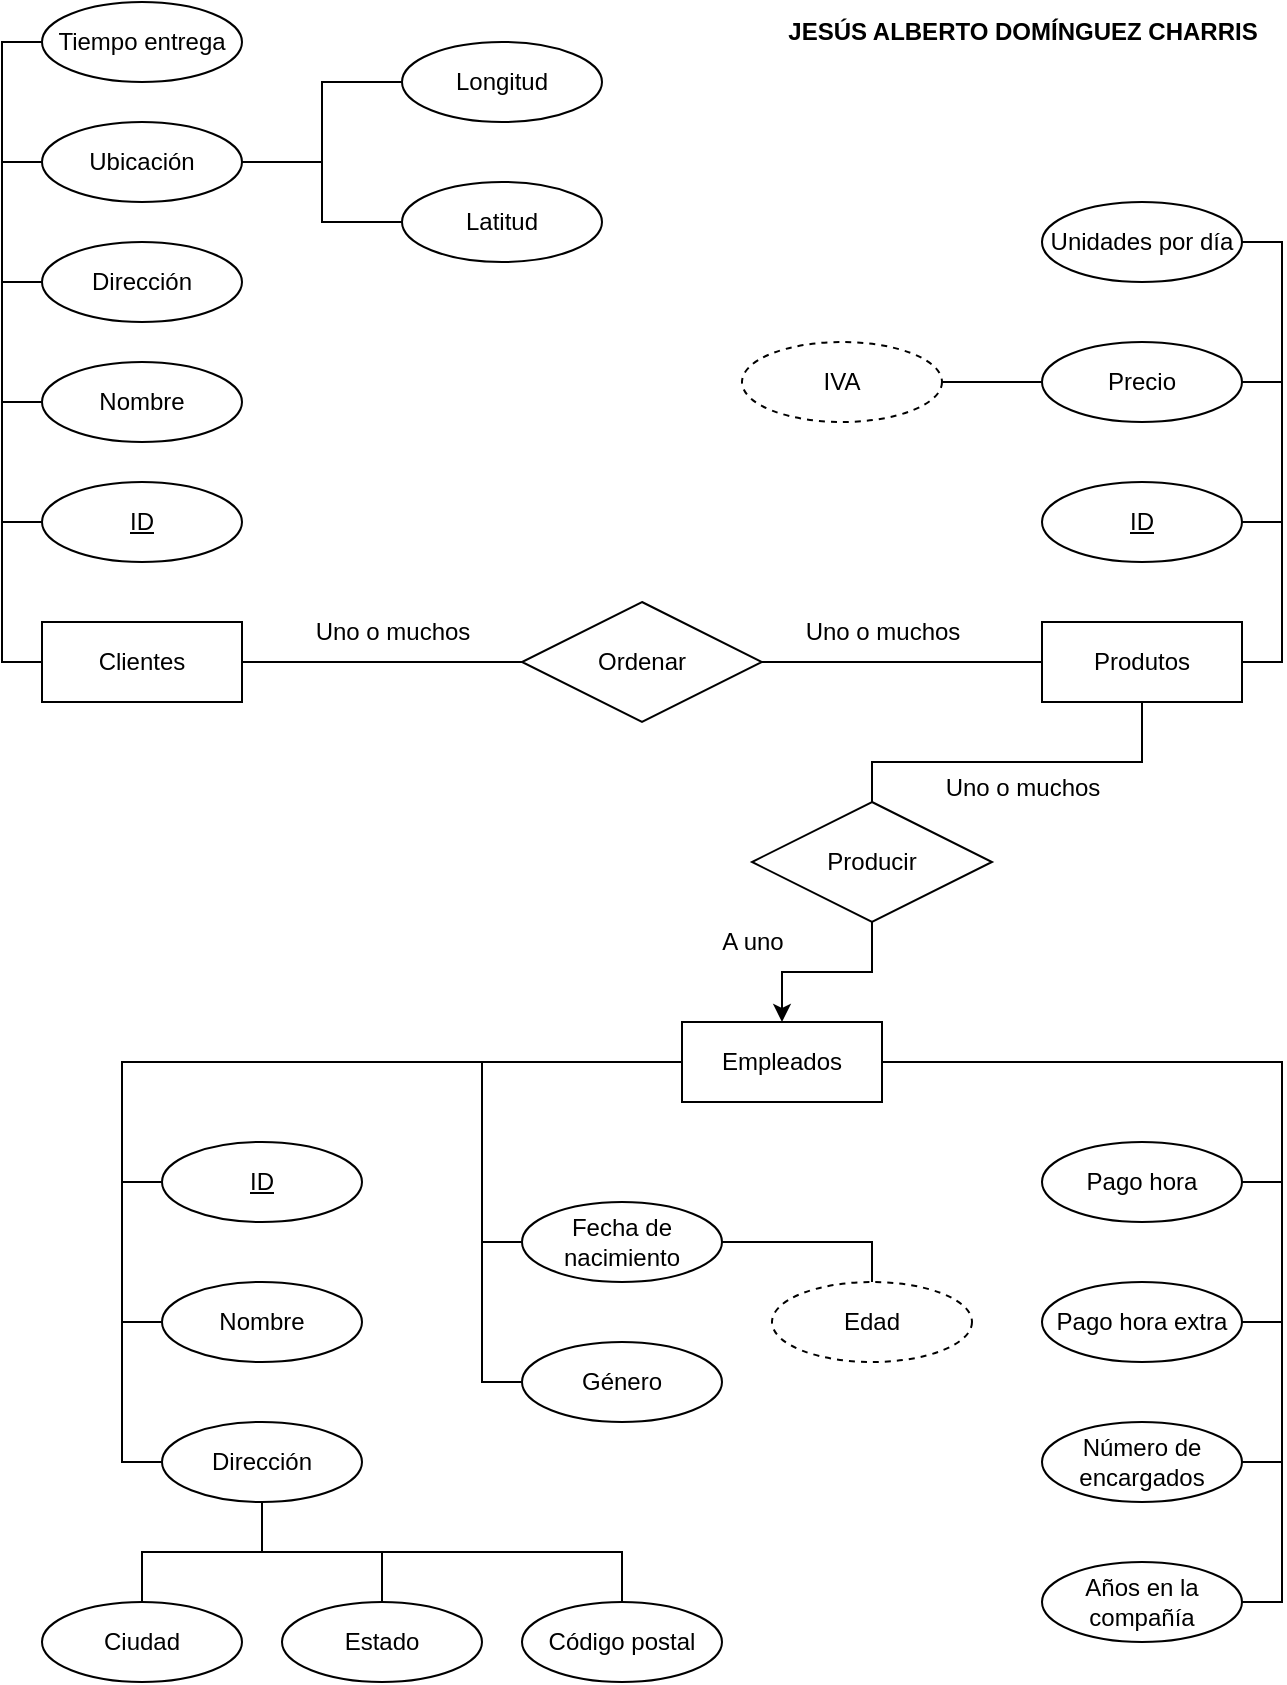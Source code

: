 <mxfile version="21.6.5" type="device">
  <diagram id="R2lEEEUBdFMjLlhIrx00" name="Page-1">
    <mxGraphModel dx="1467" dy="873" grid="1" gridSize="10" guides="1" tooltips="1" connect="1" arrows="1" fold="1" page="1" pageScale="1" pageWidth="850" pageHeight="1100" math="0" shadow="0" extFonts="Permanent Marker^https://fonts.googleapis.com/css?family=Permanent+Marker">
      <root>
        <mxCell id="0" />
        <mxCell id="1" parent="0" />
        <mxCell id="5n9DnabvHOIzad0tQ0xk-1" value="&lt;b&gt;JESÚS ALBERTO DOMÍNGUEZ CHARRIS&lt;/b&gt;" style="text;html=1;align=center;verticalAlign=middle;resizable=0;points=[];autosize=1;strokeColor=none;fillColor=none;" vertex="1" parent="1">
          <mxGeometry x="410" y="80" width="260" height="30" as="geometry" />
        </mxCell>
        <mxCell id="5n9DnabvHOIzad0tQ0xk-2" value="Clientes" style="whiteSpace=wrap;html=1;align=center;" vertex="1" parent="1">
          <mxGeometry x="50" y="390" width="100" height="40" as="geometry" />
        </mxCell>
        <mxCell id="5n9DnabvHOIzad0tQ0xk-19" style="edgeStyle=orthogonalEdgeStyle;rounded=0;orthogonalLoop=1;jettySize=auto;html=1;exitX=0;exitY=0.5;exitDx=0;exitDy=0;entryX=0;entryY=0.5;entryDx=0;entryDy=0;endArrow=none;endFill=0;" edge="1" parent="1" source="5n9DnabvHOIzad0tQ0xk-3" target="5n9DnabvHOIzad0tQ0xk-2">
          <mxGeometry relative="1" as="geometry" />
        </mxCell>
        <mxCell id="5n9DnabvHOIzad0tQ0xk-3" value="ID" style="ellipse;whiteSpace=wrap;html=1;align=center;fontStyle=4;" vertex="1" parent="1">
          <mxGeometry x="50" y="320" width="100" height="40" as="geometry" />
        </mxCell>
        <mxCell id="5n9DnabvHOIzad0tQ0xk-20" style="edgeStyle=orthogonalEdgeStyle;rounded=0;orthogonalLoop=1;jettySize=auto;html=1;exitX=0;exitY=0.5;exitDx=0;exitDy=0;entryX=0;entryY=0.5;entryDx=0;entryDy=0;endArrow=none;endFill=0;" edge="1" parent="1" source="5n9DnabvHOIzad0tQ0xk-4" target="5n9DnabvHOIzad0tQ0xk-2">
          <mxGeometry relative="1" as="geometry">
            <mxPoint x="10" y="340" as="targetPoint" />
          </mxGeometry>
        </mxCell>
        <mxCell id="5n9DnabvHOIzad0tQ0xk-4" value="Nombre" style="ellipse;whiteSpace=wrap;html=1;align=center;" vertex="1" parent="1">
          <mxGeometry x="50" y="260" width="100" height="40" as="geometry" />
        </mxCell>
        <mxCell id="5n9DnabvHOIzad0tQ0xk-21" style="edgeStyle=orthogonalEdgeStyle;rounded=0;orthogonalLoop=1;jettySize=auto;html=1;exitX=0;exitY=0.5;exitDx=0;exitDy=0;entryX=0;entryY=0.5;entryDx=0;entryDy=0;endArrow=none;endFill=0;" edge="1" parent="1" source="5n9DnabvHOIzad0tQ0xk-5" target="5n9DnabvHOIzad0tQ0xk-2">
          <mxGeometry relative="1" as="geometry" />
        </mxCell>
        <mxCell id="5n9DnabvHOIzad0tQ0xk-5" value="Dirección" style="ellipse;whiteSpace=wrap;html=1;align=center;" vertex="1" parent="1">
          <mxGeometry x="50" y="200" width="100" height="40" as="geometry" />
        </mxCell>
        <mxCell id="5n9DnabvHOIzad0tQ0xk-22" style="edgeStyle=orthogonalEdgeStyle;rounded=0;orthogonalLoop=1;jettySize=auto;html=1;exitX=0;exitY=0.5;exitDx=0;exitDy=0;entryX=0;entryY=0.5;entryDx=0;entryDy=0;endArrow=none;endFill=0;" edge="1" parent="1" source="5n9DnabvHOIzad0tQ0xk-8" target="5n9DnabvHOIzad0tQ0xk-2">
          <mxGeometry relative="1" as="geometry" />
        </mxCell>
        <mxCell id="5n9DnabvHOIzad0tQ0xk-8" value="Ubicación" style="ellipse;whiteSpace=wrap;html=1;align=center;" vertex="1" parent="1">
          <mxGeometry x="50" y="140" width="100" height="40" as="geometry" />
        </mxCell>
        <mxCell id="5n9DnabvHOIzad0tQ0xk-27" style="edgeStyle=orthogonalEdgeStyle;rounded=0;orthogonalLoop=1;jettySize=auto;html=1;exitX=0;exitY=0.5;exitDx=0;exitDy=0;entryX=1;entryY=0.5;entryDx=0;entryDy=0;endArrow=none;endFill=0;" edge="1" parent="1" source="5n9DnabvHOIzad0tQ0xk-9" target="5n9DnabvHOIzad0tQ0xk-8">
          <mxGeometry relative="1" as="geometry" />
        </mxCell>
        <mxCell id="5n9DnabvHOIzad0tQ0xk-9" value="Longitud" style="ellipse;whiteSpace=wrap;html=1;align=center;" vertex="1" parent="1">
          <mxGeometry x="230" y="100" width="100" height="40" as="geometry" />
        </mxCell>
        <mxCell id="5n9DnabvHOIzad0tQ0xk-28" style="edgeStyle=orthogonalEdgeStyle;rounded=0;orthogonalLoop=1;jettySize=auto;html=1;exitX=0;exitY=0.5;exitDx=0;exitDy=0;entryX=1;entryY=0.5;entryDx=0;entryDy=0;endArrow=none;endFill=0;" edge="1" parent="1" source="5n9DnabvHOIzad0tQ0xk-10" target="5n9DnabvHOIzad0tQ0xk-8">
          <mxGeometry relative="1" as="geometry" />
        </mxCell>
        <mxCell id="5n9DnabvHOIzad0tQ0xk-10" value="Latitud" style="ellipse;whiteSpace=wrap;html=1;align=center;" vertex="1" parent="1">
          <mxGeometry x="230" y="170" width="100" height="40" as="geometry" />
        </mxCell>
        <mxCell id="5n9DnabvHOIzad0tQ0xk-25" style="edgeStyle=orthogonalEdgeStyle;rounded=0;orthogonalLoop=1;jettySize=auto;html=1;exitX=0;exitY=0.5;exitDx=0;exitDy=0;entryX=0;entryY=0.5;entryDx=0;entryDy=0;endArrow=none;endFill=0;" edge="1" parent="1" source="5n9DnabvHOIzad0tQ0xk-11" target="5n9DnabvHOIzad0tQ0xk-2">
          <mxGeometry relative="1" as="geometry" />
        </mxCell>
        <mxCell id="5n9DnabvHOIzad0tQ0xk-11" value="Tiempo entrega" style="ellipse;whiteSpace=wrap;html=1;align=center;" vertex="1" parent="1">
          <mxGeometry x="50" y="80" width="100" height="40" as="geometry" />
        </mxCell>
        <mxCell id="5n9DnabvHOIzad0tQ0xk-14" value="Empleados" style="whiteSpace=wrap;html=1;align=center;" vertex="1" parent="1">
          <mxGeometry x="370" y="590" width="100" height="40" as="geometry" />
        </mxCell>
        <mxCell id="5n9DnabvHOIzad0tQ0xk-40" style="edgeStyle=orthogonalEdgeStyle;rounded=0;orthogonalLoop=1;jettySize=auto;html=1;exitX=0;exitY=0.5;exitDx=0;exitDy=0;entryX=0;entryY=0.5;entryDx=0;entryDy=0;endArrow=none;endFill=0;" edge="1" parent="1" source="5n9DnabvHOIzad0tQ0xk-15" target="5n9DnabvHOIzad0tQ0xk-14">
          <mxGeometry relative="1" as="geometry" />
        </mxCell>
        <mxCell id="5n9DnabvHOIzad0tQ0xk-15" value="ID" style="ellipse;whiteSpace=wrap;html=1;align=center;fontStyle=4;" vertex="1" parent="1">
          <mxGeometry x="110" y="650" width="100" height="40" as="geometry" />
        </mxCell>
        <mxCell id="5n9DnabvHOIzad0tQ0xk-41" style="edgeStyle=orthogonalEdgeStyle;rounded=0;orthogonalLoop=1;jettySize=auto;html=1;exitX=0;exitY=0.5;exitDx=0;exitDy=0;entryX=0;entryY=0.5;entryDx=0;entryDy=0;endArrow=none;endFill=0;" edge="1" parent="1" source="5n9DnabvHOIzad0tQ0xk-16" target="5n9DnabvHOIzad0tQ0xk-14">
          <mxGeometry relative="1" as="geometry" />
        </mxCell>
        <mxCell id="5n9DnabvHOIzad0tQ0xk-16" value="Nombre" style="ellipse;whiteSpace=wrap;html=1;align=center;" vertex="1" parent="1">
          <mxGeometry x="110" y="720" width="100" height="40" as="geometry" />
        </mxCell>
        <mxCell id="5n9DnabvHOIzad0tQ0xk-42" style="edgeStyle=orthogonalEdgeStyle;rounded=0;orthogonalLoop=1;jettySize=auto;html=1;exitX=0;exitY=0.5;exitDx=0;exitDy=0;entryX=0;entryY=0.5;entryDx=0;entryDy=0;endArrow=none;endFill=0;" edge="1" parent="1" source="5n9DnabvHOIzad0tQ0xk-17" target="5n9DnabvHOIzad0tQ0xk-14">
          <mxGeometry relative="1" as="geometry" />
        </mxCell>
        <mxCell id="5n9DnabvHOIzad0tQ0xk-17" value="Dirección" style="ellipse;whiteSpace=wrap;html=1;align=center;" vertex="1" parent="1">
          <mxGeometry x="110" y="790" width="100" height="40" as="geometry" />
        </mxCell>
        <mxCell id="5n9DnabvHOIzad0tQ0xk-43" style="edgeStyle=orthogonalEdgeStyle;rounded=0;orthogonalLoop=1;jettySize=auto;html=1;exitX=0.5;exitY=0;exitDx=0;exitDy=0;entryX=0.5;entryY=1;entryDx=0;entryDy=0;endArrow=none;endFill=0;" edge="1" parent="1" source="5n9DnabvHOIzad0tQ0xk-30" target="5n9DnabvHOIzad0tQ0xk-17">
          <mxGeometry relative="1" as="geometry" />
        </mxCell>
        <mxCell id="5n9DnabvHOIzad0tQ0xk-30" value="Ciudad" style="ellipse;whiteSpace=wrap;html=1;align=center;" vertex="1" parent="1">
          <mxGeometry x="50" y="880" width="100" height="40" as="geometry" />
        </mxCell>
        <mxCell id="5n9DnabvHOIzad0tQ0xk-44" style="edgeStyle=orthogonalEdgeStyle;rounded=0;orthogonalLoop=1;jettySize=auto;html=1;exitX=0.5;exitY=0;exitDx=0;exitDy=0;entryX=0.5;entryY=1;entryDx=0;entryDy=0;endArrow=none;endFill=0;" edge="1" parent="1" source="5n9DnabvHOIzad0tQ0xk-31" target="5n9DnabvHOIzad0tQ0xk-17">
          <mxGeometry relative="1" as="geometry" />
        </mxCell>
        <mxCell id="5n9DnabvHOIzad0tQ0xk-31" value="Estado" style="ellipse;whiteSpace=wrap;html=1;align=center;" vertex="1" parent="1">
          <mxGeometry x="170" y="880" width="100" height="40" as="geometry" />
        </mxCell>
        <mxCell id="5n9DnabvHOIzad0tQ0xk-45" style="edgeStyle=orthogonalEdgeStyle;rounded=0;orthogonalLoop=1;jettySize=auto;html=1;exitX=0.5;exitY=0;exitDx=0;exitDy=0;entryX=0.5;entryY=1;entryDx=0;entryDy=0;endArrow=none;endFill=0;" edge="1" parent="1" source="5n9DnabvHOIzad0tQ0xk-32" target="5n9DnabvHOIzad0tQ0xk-17">
          <mxGeometry relative="1" as="geometry" />
        </mxCell>
        <mxCell id="5n9DnabvHOIzad0tQ0xk-32" value="Código postal" style="ellipse;whiteSpace=wrap;html=1;align=center;" vertex="1" parent="1">
          <mxGeometry x="290" y="880" width="100" height="40" as="geometry" />
        </mxCell>
        <mxCell id="5n9DnabvHOIzad0tQ0xk-47" style="edgeStyle=orthogonalEdgeStyle;rounded=0;orthogonalLoop=1;jettySize=auto;html=1;exitX=0;exitY=0.5;exitDx=0;exitDy=0;entryX=0;entryY=0.5;entryDx=0;entryDy=0;endArrow=none;endFill=0;" edge="1" parent="1" source="5n9DnabvHOIzad0tQ0xk-33" target="5n9DnabvHOIzad0tQ0xk-14">
          <mxGeometry relative="1" as="geometry" />
        </mxCell>
        <mxCell id="5n9DnabvHOIzad0tQ0xk-33" value="Género" style="ellipse;whiteSpace=wrap;html=1;align=center;" vertex="1" parent="1">
          <mxGeometry x="290" y="750" width="100" height="40" as="geometry" />
        </mxCell>
        <mxCell id="5n9DnabvHOIzad0tQ0xk-46" style="edgeStyle=orthogonalEdgeStyle;rounded=0;orthogonalLoop=1;jettySize=auto;html=1;exitX=0;exitY=0.5;exitDx=0;exitDy=0;entryX=0;entryY=0.5;entryDx=0;entryDy=0;endArrow=none;endFill=0;" edge="1" parent="1" source="5n9DnabvHOIzad0tQ0xk-34" target="5n9DnabvHOIzad0tQ0xk-14">
          <mxGeometry relative="1" as="geometry" />
        </mxCell>
        <mxCell id="5n9DnabvHOIzad0tQ0xk-34" value="Fecha de nacimiento" style="ellipse;whiteSpace=wrap;html=1;align=center;" vertex="1" parent="1">
          <mxGeometry x="290" y="680" width="100" height="40" as="geometry" />
        </mxCell>
        <mxCell id="5n9DnabvHOIzad0tQ0xk-48" style="edgeStyle=orthogonalEdgeStyle;rounded=0;orthogonalLoop=1;jettySize=auto;html=1;exitX=0.5;exitY=0;exitDx=0;exitDy=0;entryX=1;entryY=0.5;entryDx=0;entryDy=0;endArrow=none;endFill=0;" edge="1" parent="1" source="5n9DnabvHOIzad0tQ0xk-35" target="5n9DnabvHOIzad0tQ0xk-34">
          <mxGeometry relative="1" as="geometry" />
        </mxCell>
        <mxCell id="5n9DnabvHOIzad0tQ0xk-35" value="Edad" style="ellipse;whiteSpace=wrap;html=1;align=center;dashed=1;" vertex="1" parent="1">
          <mxGeometry x="415" y="720" width="100" height="40" as="geometry" />
        </mxCell>
        <mxCell id="5n9DnabvHOIzad0tQ0xk-49" style="edgeStyle=orthogonalEdgeStyle;rounded=0;orthogonalLoop=1;jettySize=auto;html=1;exitX=1;exitY=0.5;exitDx=0;exitDy=0;entryX=1;entryY=0.5;entryDx=0;entryDy=0;endArrow=none;endFill=0;" edge="1" parent="1" source="5n9DnabvHOIzad0tQ0xk-36" target="5n9DnabvHOIzad0tQ0xk-14">
          <mxGeometry relative="1" as="geometry" />
        </mxCell>
        <mxCell id="5n9DnabvHOIzad0tQ0xk-36" value="Pago hora" style="ellipse;whiteSpace=wrap;html=1;align=center;" vertex="1" parent="1">
          <mxGeometry x="550" y="650" width="100" height="40" as="geometry" />
        </mxCell>
        <mxCell id="5n9DnabvHOIzad0tQ0xk-50" style="edgeStyle=orthogonalEdgeStyle;rounded=0;orthogonalLoop=1;jettySize=auto;html=1;exitX=1;exitY=0.5;exitDx=0;exitDy=0;entryX=1;entryY=0.5;entryDx=0;entryDy=0;endArrow=none;endFill=0;" edge="1" parent="1" source="5n9DnabvHOIzad0tQ0xk-37" target="5n9DnabvHOIzad0tQ0xk-14">
          <mxGeometry relative="1" as="geometry" />
        </mxCell>
        <mxCell id="5n9DnabvHOIzad0tQ0xk-37" value="Pago hora extra" style="ellipse;whiteSpace=wrap;html=1;align=center;" vertex="1" parent="1">
          <mxGeometry x="550" y="720" width="100" height="40" as="geometry" />
        </mxCell>
        <mxCell id="5n9DnabvHOIzad0tQ0xk-51" style="edgeStyle=orthogonalEdgeStyle;rounded=0;orthogonalLoop=1;jettySize=auto;html=1;exitX=1;exitY=0.5;exitDx=0;exitDy=0;entryX=1;entryY=0.5;entryDx=0;entryDy=0;endArrow=none;endFill=0;" edge="1" parent="1" source="5n9DnabvHOIzad0tQ0xk-38" target="5n9DnabvHOIzad0tQ0xk-14">
          <mxGeometry relative="1" as="geometry" />
        </mxCell>
        <mxCell id="5n9DnabvHOIzad0tQ0xk-38" value="Número de encargados" style="ellipse;whiteSpace=wrap;html=1;align=center;" vertex="1" parent="1">
          <mxGeometry x="550" y="790" width="100" height="40" as="geometry" />
        </mxCell>
        <mxCell id="5n9DnabvHOIzad0tQ0xk-52" style="edgeStyle=orthogonalEdgeStyle;rounded=0;orthogonalLoop=1;jettySize=auto;html=1;exitX=1;exitY=0.5;exitDx=0;exitDy=0;entryX=1;entryY=0.5;entryDx=0;entryDy=0;endArrow=none;endFill=0;" edge="1" parent="1" source="5n9DnabvHOIzad0tQ0xk-39" target="5n9DnabvHOIzad0tQ0xk-14">
          <mxGeometry relative="1" as="geometry" />
        </mxCell>
        <mxCell id="5n9DnabvHOIzad0tQ0xk-39" value="Años en la compañía" style="ellipse;whiteSpace=wrap;html=1;align=center;" vertex="1" parent="1">
          <mxGeometry x="550" y="860" width="100" height="40" as="geometry" />
        </mxCell>
        <mxCell id="5n9DnabvHOIzad0tQ0xk-66" style="edgeStyle=orthogonalEdgeStyle;rounded=0;orthogonalLoop=1;jettySize=auto;html=1;exitX=0;exitY=0.5;exitDx=0;exitDy=0;entryX=1;entryY=0.5;entryDx=0;entryDy=0;endArrow=none;endFill=0;" edge="1" parent="1" source="5n9DnabvHOIzad0tQ0xk-53" target="5n9DnabvHOIzad0tQ0xk-64">
          <mxGeometry relative="1" as="geometry" />
        </mxCell>
        <mxCell id="5n9DnabvHOIzad0tQ0xk-71" style="edgeStyle=orthogonalEdgeStyle;rounded=0;orthogonalLoop=1;jettySize=auto;html=1;exitX=0.5;exitY=1;exitDx=0;exitDy=0;entryX=0.5;entryY=0;entryDx=0;entryDy=0;endArrow=none;endFill=0;" edge="1" parent="1" source="5n9DnabvHOIzad0tQ0xk-53" target="5n9DnabvHOIzad0tQ0xk-70">
          <mxGeometry relative="1" as="geometry">
            <Array as="points">
              <mxPoint x="600" y="460" />
              <mxPoint x="465" y="460" />
            </Array>
          </mxGeometry>
        </mxCell>
        <mxCell id="5n9DnabvHOIzad0tQ0xk-53" value="Produtos" style="whiteSpace=wrap;html=1;align=center;" vertex="1" parent="1">
          <mxGeometry x="550" y="390" width="100" height="40" as="geometry" />
        </mxCell>
        <mxCell id="5n9DnabvHOIzad0tQ0xk-60" style="edgeStyle=orthogonalEdgeStyle;rounded=0;orthogonalLoop=1;jettySize=auto;html=1;exitX=1;exitY=0.5;exitDx=0;exitDy=0;entryX=1;entryY=0.5;entryDx=0;entryDy=0;endArrow=none;endFill=0;" edge="1" parent="1" source="5n9DnabvHOIzad0tQ0xk-54" target="5n9DnabvHOIzad0tQ0xk-53">
          <mxGeometry relative="1" as="geometry" />
        </mxCell>
        <mxCell id="5n9DnabvHOIzad0tQ0xk-54" value="ID" style="ellipse;whiteSpace=wrap;html=1;align=center;fontStyle=4;" vertex="1" parent="1">
          <mxGeometry x="550" y="320" width="100" height="40" as="geometry" />
        </mxCell>
        <mxCell id="5n9DnabvHOIzad0tQ0xk-61" style="edgeStyle=orthogonalEdgeStyle;rounded=0;orthogonalLoop=1;jettySize=auto;html=1;exitX=1;exitY=0.5;exitDx=0;exitDy=0;entryX=1;entryY=0.5;entryDx=0;entryDy=0;endArrow=none;endFill=0;" edge="1" parent="1" source="5n9DnabvHOIzad0tQ0xk-56" target="5n9DnabvHOIzad0tQ0xk-53">
          <mxGeometry relative="1" as="geometry" />
        </mxCell>
        <mxCell id="5n9DnabvHOIzad0tQ0xk-56" value="Precio" style="ellipse;whiteSpace=wrap;html=1;align=center;" vertex="1" parent="1">
          <mxGeometry x="550" y="250" width="100" height="40" as="geometry" />
        </mxCell>
        <mxCell id="5n9DnabvHOIzad0tQ0xk-62" style="edgeStyle=orthogonalEdgeStyle;rounded=0;orthogonalLoop=1;jettySize=auto;html=1;exitX=1;exitY=0.5;exitDx=0;exitDy=0;entryX=1;entryY=0.5;entryDx=0;entryDy=0;endArrow=none;endFill=0;" edge="1" parent="1" source="5n9DnabvHOIzad0tQ0xk-57" target="5n9DnabvHOIzad0tQ0xk-53">
          <mxGeometry relative="1" as="geometry" />
        </mxCell>
        <mxCell id="5n9DnabvHOIzad0tQ0xk-57" value="Unidades por día" style="ellipse;whiteSpace=wrap;html=1;align=center;" vertex="1" parent="1">
          <mxGeometry x="550" y="180" width="100" height="40" as="geometry" />
        </mxCell>
        <mxCell id="5n9DnabvHOIzad0tQ0xk-63" style="edgeStyle=orthogonalEdgeStyle;rounded=0;orthogonalLoop=1;jettySize=auto;html=1;exitX=1;exitY=0.5;exitDx=0;exitDy=0;entryX=0;entryY=0.5;entryDx=0;entryDy=0;endArrow=none;endFill=0;" edge="1" parent="1" source="5n9DnabvHOIzad0tQ0xk-58" target="5n9DnabvHOIzad0tQ0xk-56">
          <mxGeometry relative="1" as="geometry" />
        </mxCell>
        <mxCell id="5n9DnabvHOIzad0tQ0xk-58" value="IVA" style="ellipse;whiteSpace=wrap;html=1;align=center;dashed=1;" vertex="1" parent="1">
          <mxGeometry x="400" y="250" width="100" height="40" as="geometry" />
        </mxCell>
        <mxCell id="5n9DnabvHOIzad0tQ0xk-67" style="edgeStyle=orthogonalEdgeStyle;rounded=0;orthogonalLoop=1;jettySize=auto;html=1;exitX=0;exitY=0.5;exitDx=0;exitDy=0;entryX=1;entryY=0.5;entryDx=0;entryDy=0;endArrow=none;endFill=0;" edge="1" parent="1" source="5n9DnabvHOIzad0tQ0xk-64" target="5n9DnabvHOIzad0tQ0xk-2">
          <mxGeometry relative="1" as="geometry" />
        </mxCell>
        <mxCell id="5n9DnabvHOIzad0tQ0xk-64" value="Ordenar" style="shape=rhombus;perimeter=rhombusPerimeter;whiteSpace=wrap;html=1;align=center;" vertex="1" parent="1">
          <mxGeometry x="290" y="380" width="120" height="60" as="geometry" />
        </mxCell>
        <mxCell id="5n9DnabvHOIzad0tQ0xk-68" value="Uno o muchos" style="text;html=1;align=center;verticalAlign=middle;resizable=0;points=[];autosize=1;strokeColor=none;fillColor=none;" vertex="1" parent="1">
          <mxGeometry x="420" y="380" width="100" height="30" as="geometry" />
        </mxCell>
        <mxCell id="5n9DnabvHOIzad0tQ0xk-69" value="Uno o muchos" style="text;html=1;align=center;verticalAlign=middle;resizable=0;points=[];autosize=1;strokeColor=none;fillColor=none;" vertex="1" parent="1">
          <mxGeometry x="175" y="380" width="100" height="30" as="geometry" />
        </mxCell>
        <mxCell id="5n9DnabvHOIzad0tQ0xk-72" style="edgeStyle=orthogonalEdgeStyle;rounded=0;orthogonalLoop=1;jettySize=auto;html=1;exitX=0.5;exitY=1;exitDx=0;exitDy=0;entryX=0.5;entryY=0;entryDx=0;entryDy=0;" edge="1" parent="1" source="5n9DnabvHOIzad0tQ0xk-70" target="5n9DnabvHOIzad0tQ0xk-14">
          <mxGeometry relative="1" as="geometry" />
        </mxCell>
        <mxCell id="5n9DnabvHOIzad0tQ0xk-70" value="Producir" style="shape=rhombus;perimeter=rhombusPerimeter;whiteSpace=wrap;html=1;align=center;" vertex="1" parent="1">
          <mxGeometry x="405" y="480" width="120" height="60" as="geometry" />
        </mxCell>
        <mxCell id="5n9DnabvHOIzad0tQ0xk-73" value="Uno o muchos" style="text;html=1;align=center;verticalAlign=middle;resizable=0;points=[];autosize=1;strokeColor=none;fillColor=none;" vertex="1" parent="1">
          <mxGeometry x="490" y="458" width="100" height="30" as="geometry" />
        </mxCell>
        <mxCell id="5n9DnabvHOIzad0tQ0xk-74" value="A uno" style="text;html=1;align=center;verticalAlign=middle;resizable=0;points=[];autosize=1;strokeColor=none;fillColor=none;" vertex="1" parent="1">
          <mxGeometry x="380" y="535" width="50" height="30" as="geometry" />
        </mxCell>
      </root>
    </mxGraphModel>
  </diagram>
</mxfile>
